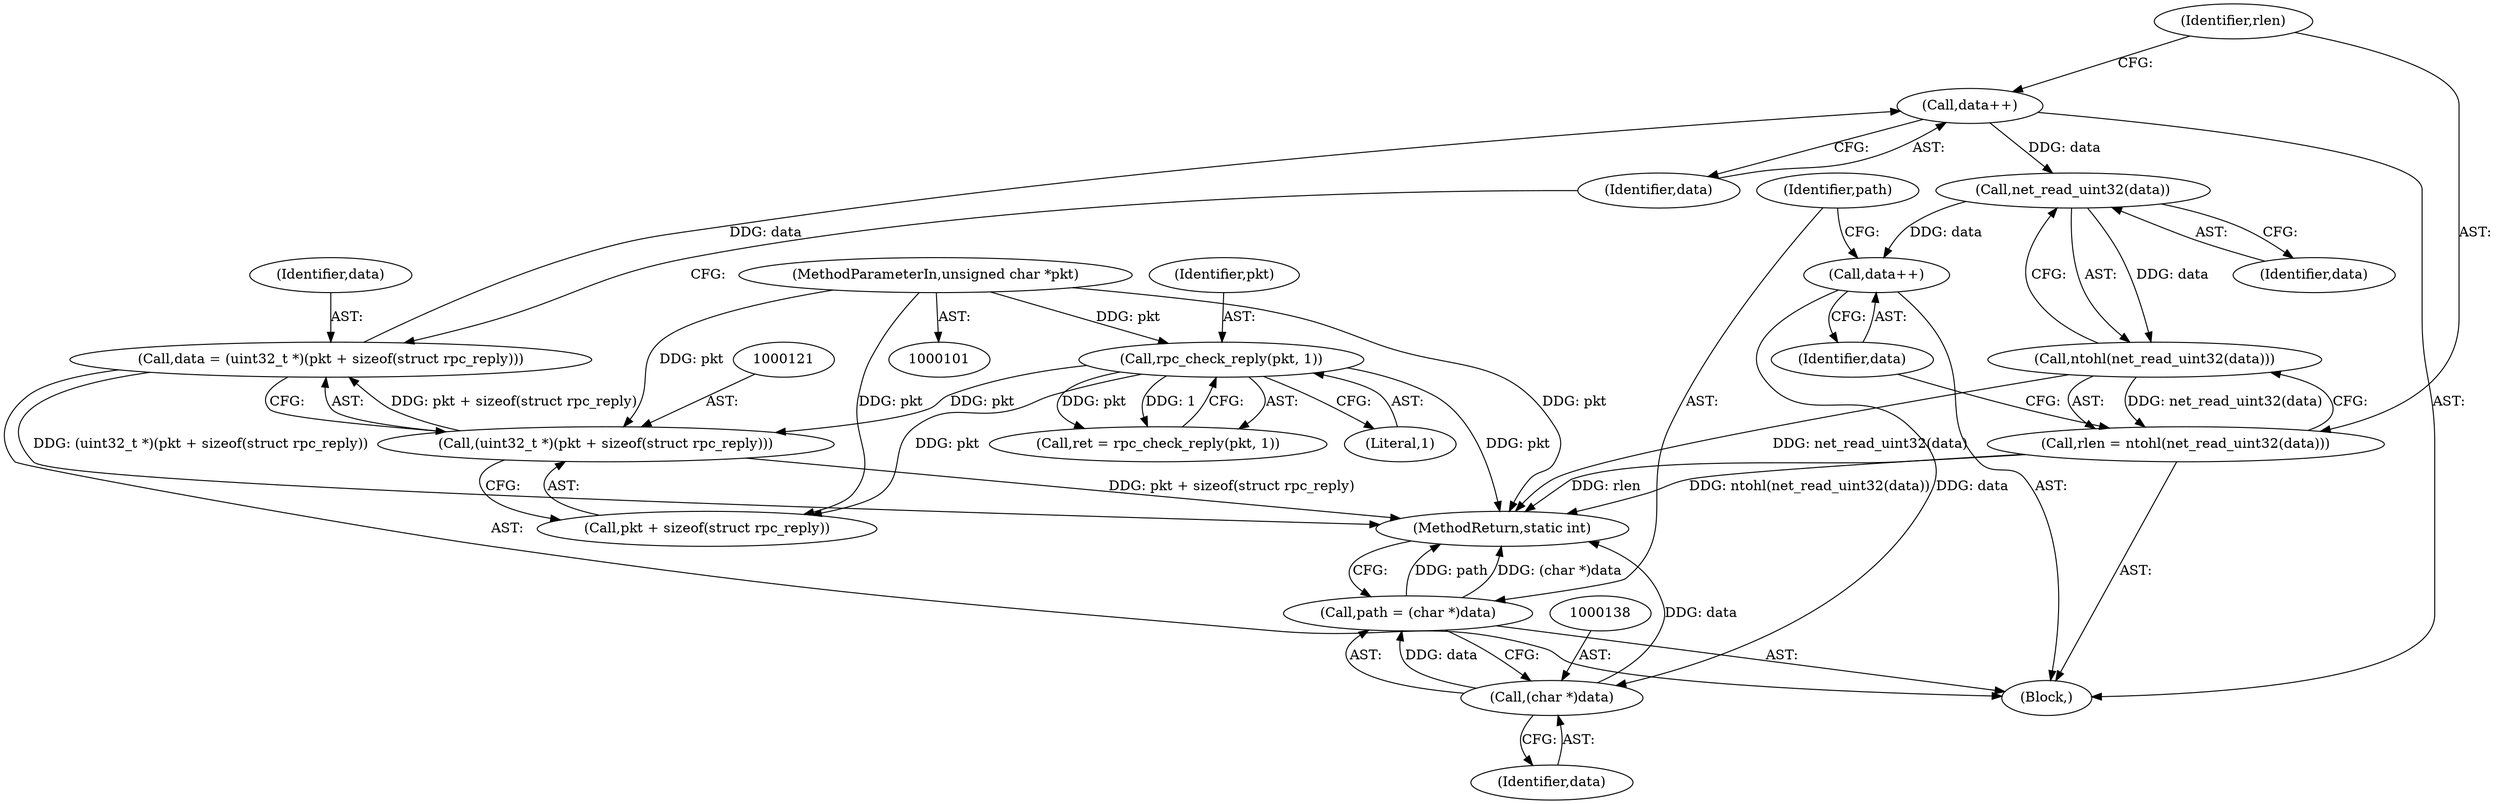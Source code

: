 digraph "0_pengutronix_84986ca024462058574432b5483f4bf9136c538d@API" {
"1000131" [label="(Call,net_read_uint32(data))"];
"1000126" [label="(Call,data++)"];
"1000118" [label="(Call,data = (uint32_t *)(pkt + sizeof(struct rpc_reply)))"];
"1000120" [label="(Call,(uint32_t *)(pkt + sizeof(struct rpc_reply)))"];
"1000111" [label="(Call,rpc_check_reply(pkt, 1))"];
"1000102" [label="(MethodParameterIn,unsigned char *pkt)"];
"1000130" [label="(Call,ntohl(net_read_uint32(data)))"];
"1000128" [label="(Call,rlen = ntohl(net_read_uint32(data)))"];
"1000133" [label="(Call,data++)"];
"1000137" [label="(Call,(char *)data)"];
"1000135" [label="(Call,path = (char *)data)"];
"1000120" [label="(Call,(uint32_t *)(pkt + sizeof(struct rpc_reply)))"];
"1000137" [label="(Call,(char *)data)"];
"1000109" [label="(Call,ret = rpc_check_reply(pkt, 1))"];
"1000102" [label="(MethodParameterIn,unsigned char *pkt)"];
"1000126" [label="(Call,data++)"];
"1000129" [label="(Identifier,rlen)"];
"1000122" [label="(Call,pkt + sizeof(struct rpc_reply))"];
"1000127" [label="(Identifier,data)"];
"1000118" [label="(Call,data = (uint32_t *)(pkt + sizeof(struct rpc_reply)))"];
"1000119" [label="(Identifier,data)"];
"1000112" [label="(Identifier,pkt)"];
"1000139" [label="(Identifier,data)"];
"1000136" [label="(Identifier,path)"];
"1000131" [label="(Call,net_read_uint32(data))"];
"1000132" [label="(Identifier,data)"];
"1000104" [label="(Block,)"];
"1000128" [label="(Call,rlen = ntohl(net_read_uint32(data)))"];
"1000133" [label="(Call,data++)"];
"1000111" [label="(Call,rpc_check_reply(pkt, 1))"];
"1000113" [label="(Literal,1)"];
"1000134" [label="(Identifier,data)"];
"1000140" [label="(MethodReturn,static int)"];
"1000135" [label="(Call,path = (char *)data)"];
"1000130" [label="(Call,ntohl(net_read_uint32(data)))"];
"1000131" -> "1000130"  [label="AST: "];
"1000131" -> "1000132"  [label="CFG: "];
"1000132" -> "1000131"  [label="AST: "];
"1000130" -> "1000131"  [label="CFG: "];
"1000131" -> "1000130"  [label="DDG: data"];
"1000126" -> "1000131"  [label="DDG: data"];
"1000131" -> "1000133"  [label="DDG: data"];
"1000126" -> "1000104"  [label="AST: "];
"1000126" -> "1000127"  [label="CFG: "];
"1000127" -> "1000126"  [label="AST: "];
"1000129" -> "1000126"  [label="CFG: "];
"1000118" -> "1000126"  [label="DDG: data"];
"1000118" -> "1000104"  [label="AST: "];
"1000118" -> "1000120"  [label="CFG: "];
"1000119" -> "1000118"  [label="AST: "];
"1000120" -> "1000118"  [label="AST: "];
"1000127" -> "1000118"  [label="CFG: "];
"1000118" -> "1000140"  [label="DDG: (uint32_t *)(pkt + sizeof(struct rpc_reply))"];
"1000120" -> "1000118"  [label="DDG: pkt + sizeof(struct rpc_reply)"];
"1000120" -> "1000122"  [label="CFG: "];
"1000121" -> "1000120"  [label="AST: "];
"1000122" -> "1000120"  [label="AST: "];
"1000120" -> "1000140"  [label="DDG: pkt + sizeof(struct rpc_reply)"];
"1000111" -> "1000120"  [label="DDG: pkt"];
"1000102" -> "1000120"  [label="DDG: pkt"];
"1000111" -> "1000109"  [label="AST: "];
"1000111" -> "1000113"  [label="CFG: "];
"1000112" -> "1000111"  [label="AST: "];
"1000113" -> "1000111"  [label="AST: "];
"1000109" -> "1000111"  [label="CFG: "];
"1000111" -> "1000140"  [label="DDG: pkt"];
"1000111" -> "1000109"  [label="DDG: pkt"];
"1000111" -> "1000109"  [label="DDG: 1"];
"1000102" -> "1000111"  [label="DDG: pkt"];
"1000111" -> "1000122"  [label="DDG: pkt"];
"1000102" -> "1000101"  [label="AST: "];
"1000102" -> "1000140"  [label="DDG: pkt"];
"1000102" -> "1000122"  [label="DDG: pkt"];
"1000130" -> "1000128"  [label="AST: "];
"1000128" -> "1000130"  [label="CFG: "];
"1000130" -> "1000140"  [label="DDG: net_read_uint32(data)"];
"1000130" -> "1000128"  [label="DDG: net_read_uint32(data)"];
"1000128" -> "1000104"  [label="AST: "];
"1000129" -> "1000128"  [label="AST: "];
"1000134" -> "1000128"  [label="CFG: "];
"1000128" -> "1000140"  [label="DDG: ntohl(net_read_uint32(data))"];
"1000128" -> "1000140"  [label="DDG: rlen"];
"1000133" -> "1000104"  [label="AST: "];
"1000133" -> "1000134"  [label="CFG: "];
"1000134" -> "1000133"  [label="AST: "];
"1000136" -> "1000133"  [label="CFG: "];
"1000133" -> "1000137"  [label="DDG: data"];
"1000137" -> "1000135"  [label="AST: "];
"1000137" -> "1000139"  [label="CFG: "];
"1000138" -> "1000137"  [label="AST: "];
"1000139" -> "1000137"  [label="AST: "];
"1000135" -> "1000137"  [label="CFG: "];
"1000137" -> "1000140"  [label="DDG: data"];
"1000137" -> "1000135"  [label="DDG: data"];
"1000135" -> "1000104"  [label="AST: "];
"1000136" -> "1000135"  [label="AST: "];
"1000140" -> "1000135"  [label="CFG: "];
"1000135" -> "1000140"  [label="DDG: path"];
"1000135" -> "1000140"  [label="DDG: (char *)data"];
}
